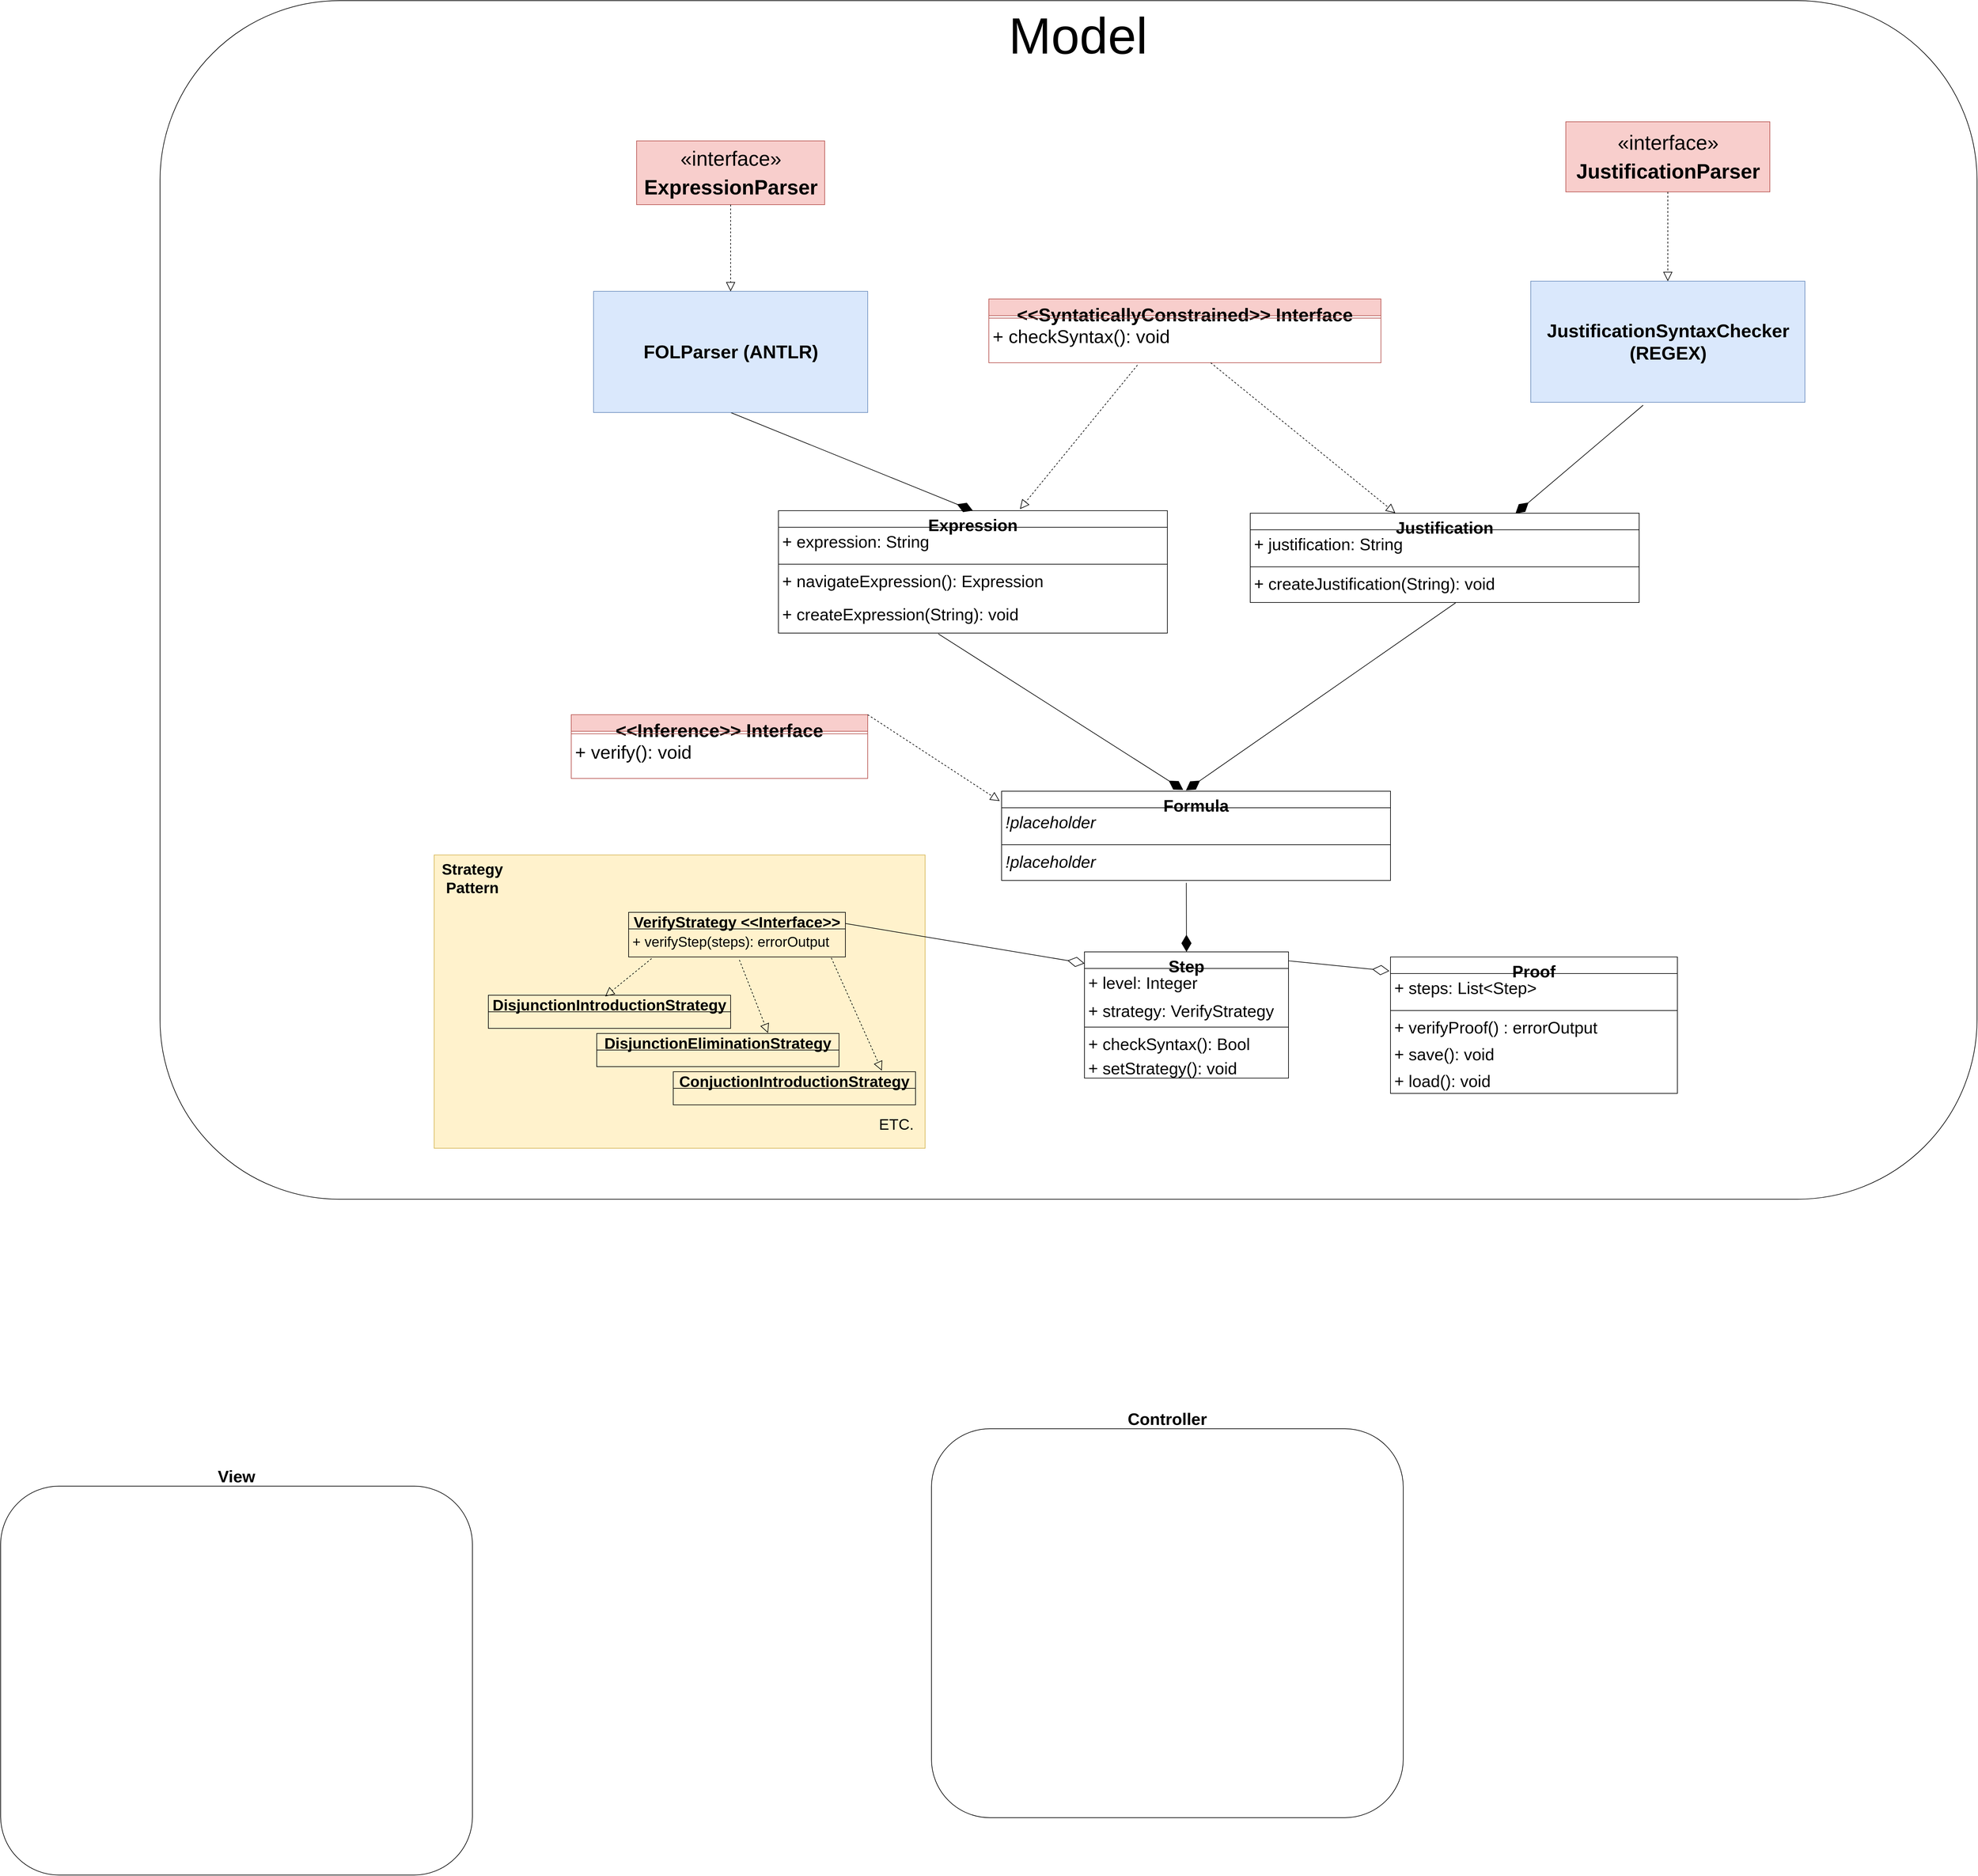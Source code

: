 <mxfile compressed="false" version="20.3.0" type="device">
  <diagram id="_EAnTtMXLhPySvSflAWC" name="Page-1">
    <mxGraphModel dx="4068" dy="4104" grid="1" gridSize="10" guides="1" tooltips="1" connect="1" arrows="1" fold="1" page="1" pageScale="1" pageWidth="850" pageHeight="1100" math="1" shadow="0">
      <root>
        <mxCell id="0" />
        <mxCell id="1" parent="0" />
        <mxCell id="SyyEjhrEqgdI9i5laMnA-6" value="" style="group" parent="1" vertex="1" connectable="0">
          <mxGeometry x="1120" y="420" width="740" height="640" as="geometry" />
        </mxCell>
        <mxCell id="SyyEjhrEqgdI9i5laMnA-7" value="" style="rounded=1;whiteSpace=wrap;html=1;" parent="SyyEjhrEqgdI9i5laMnA-6" vertex="1">
          <mxGeometry y="30" width="740" height="610" as="geometry" />
        </mxCell>
        <mxCell id="SyyEjhrEqgdI9i5laMnA-8" value="Controller" style="text;html=1;strokeColor=none;fillColor=none;align=center;verticalAlign=middle;whiteSpace=wrap;rounded=0;fontStyle=1;fontSize=26;" parent="SyyEjhrEqgdI9i5laMnA-6" vertex="1">
          <mxGeometry x="340" width="60" height="30" as="geometry" />
        </mxCell>
        <mxCell id="SyyEjhrEqgdI9i5laMnA-9" value="" style="group" parent="1" vertex="1" connectable="0">
          <mxGeometry x="-340" y="510" width="740" height="640" as="geometry" />
        </mxCell>
        <mxCell id="SyyEjhrEqgdI9i5laMnA-10" value="" style="rounded=1;whiteSpace=wrap;html=1;" parent="SyyEjhrEqgdI9i5laMnA-9" vertex="1">
          <mxGeometry y="30" width="740" height="610" as="geometry" />
        </mxCell>
        <mxCell id="SyyEjhrEqgdI9i5laMnA-11" value="View" style="text;html=1;strokeColor=none;fillColor=none;align=center;verticalAlign=middle;whiteSpace=wrap;rounded=0;fontStyle=1;fontSize=26;" parent="SyyEjhrEqgdI9i5laMnA-9" vertex="1">
          <mxGeometry x="340" width="60" height="30" as="geometry" />
        </mxCell>
        <mxCell id="SyyEjhrEqgdI9i5laMnA-1" value="" style="rounded=1;whiteSpace=wrap;html=1;" parent="1" vertex="1">
          <mxGeometry x="-90" y="-1790" width="2850" height="1880" as="geometry" />
        </mxCell>
        <mxCell id="SyyEjhrEqgdI9i5laMnA-97" value="" style="rounded=0;whiteSpace=wrap;html=1;fontSize=24;fillColor=#fff2cc;strokeColor=#d6b656;" parent="1" vertex="1">
          <mxGeometry x="340" y="-450" width="770" height="460" as="geometry" />
        </mxCell>
        <mxCell id="SyyEjhrEqgdI9i5laMnA-2" value="Model" style="text;html=1;strokeColor=none;fillColor=none;align=center;verticalAlign=middle;whiteSpace=wrap;rounded=0;fontStyle=0;fontSize=80;" parent="1" vertex="1">
          <mxGeometry x="1320" y="-1750" width="60" height="30" as="geometry" />
        </mxCell>
        <mxCell id="SyyEjhrEqgdI9i5laMnA-12" value="Proof" style="swimlane;fontStyle=1;align=center;verticalAlign=top;childLayout=stackLayout;horizontal=1;startSize=26;horizontalStack=0;resizeParent=1;resizeParentMax=0;resizeLast=0;collapsible=1;marginBottom=0;fontSize=26;" parent="1" vertex="1">
          <mxGeometry x="1840" y="-290" width="450" height="214" as="geometry" />
        </mxCell>
        <mxCell id="SyyEjhrEqgdI9i5laMnA-13" value="+ steps: List&lt;Step&gt;" style="text;strokeColor=none;fillColor=none;align=left;verticalAlign=top;spacingLeft=4;spacingRight=4;overflow=hidden;rotatable=0;points=[[0,0.5],[1,0.5]];portConstraint=eastwest;fontSize=26;" parent="SyyEjhrEqgdI9i5laMnA-12" vertex="1">
          <mxGeometry y="26" width="450" height="54" as="geometry" />
        </mxCell>
        <mxCell id="SyyEjhrEqgdI9i5laMnA-14" value="" style="line;strokeWidth=1;fillColor=none;align=left;verticalAlign=middle;spacingTop=-1;spacingLeft=3;spacingRight=3;rotatable=0;labelPosition=right;points=[];portConstraint=eastwest;fontSize=26;" parent="SyyEjhrEqgdI9i5laMnA-12" vertex="1">
          <mxGeometry y="80" width="450" height="8" as="geometry" />
        </mxCell>
        <mxCell id="SyyEjhrEqgdI9i5laMnA-77" value="+ verifyProof() : errorOutput" style="text;strokeColor=none;fillColor=none;align=left;verticalAlign=top;spacingLeft=4;spacingRight=4;overflow=hidden;rotatable=0;points=[[0,0.5],[1,0.5]];portConstraint=eastwest;fontSize=26;" parent="SyyEjhrEqgdI9i5laMnA-12" vertex="1">
          <mxGeometry y="88" width="450" height="42" as="geometry" />
        </mxCell>
        <mxCell id="SyyEjhrEqgdI9i5laMnA-69" value="+ save(): void" style="text;strokeColor=none;fillColor=none;align=left;verticalAlign=top;spacingLeft=4;spacingRight=4;overflow=hidden;rotatable=0;points=[[0,0.5],[1,0.5]];portConstraint=eastwest;fontSize=26;" parent="SyyEjhrEqgdI9i5laMnA-12" vertex="1">
          <mxGeometry y="130" width="450" height="42" as="geometry" />
        </mxCell>
        <mxCell id="SyyEjhrEqgdI9i5laMnA-70" value="+ load(): void" style="text;strokeColor=none;fillColor=none;align=left;verticalAlign=top;spacingLeft=4;spacingRight=4;overflow=hidden;rotatable=0;points=[[0,0.5],[1,0.5]];portConstraint=eastwest;fontSize=26;" parent="SyyEjhrEqgdI9i5laMnA-12" vertex="1">
          <mxGeometry y="172" width="450" height="42" as="geometry" />
        </mxCell>
        <mxCell id="SyyEjhrEqgdI9i5laMnA-55" value="Step" style="swimlane;fontStyle=1;align=center;verticalAlign=top;childLayout=stackLayout;horizontal=1;startSize=26;horizontalStack=0;resizeParent=1;resizeParentMax=0;resizeLast=0;collapsible=1;marginBottom=0;fontSize=26;" parent="1" vertex="1">
          <mxGeometry x="1360" y="-298" width="320" height="198" as="geometry" />
        </mxCell>
        <mxCell id="SyyEjhrEqgdI9i5laMnA-60" value="+ level: Integer" style="text;strokeColor=none;fillColor=none;align=left;verticalAlign=top;spacingLeft=4;spacingRight=4;overflow=hidden;rotatable=0;points=[[0,0.5],[1,0.5]];portConstraint=eastwest;fontSize=26;" parent="SyyEjhrEqgdI9i5laMnA-55" vertex="1">
          <mxGeometry y="26" width="320" height="44" as="geometry" />
        </mxCell>
        <mxCell id="W281sDOfN9Owr19NoChG-3" value="+ strategy: VerifyStrategy" style="text;strokeColor=none;fillColor=none;align=left;verticalAlign=top;spacingLeft=4;spacingRight=4;overflow=hidden;rotatable=0;points=[[0,0.5],[1,0.5]];portConstraint=eastwest;fontSize=26;" vertex="1" parent="SyyEjhrEqgdI9i5laMnA-55">
          <mxGeometry y="70" width="320" height="44" as="geometry" />
        </mxCell>
        <mxCell id="SyyEjhrEqgdI9i5laMnA-57" value="" style="line;strokeWidth=1;fillColor=none;align=left;verticalAlign=middle;spacingTop=-1;spacingLeft=3;spacingRight=3;rotatable=0;labelPosition=right;points=[];portConstraint=eastwest;fontSize=26;" parent="SyyEjhrEqgdI9i5laMnA-55" vertex="1">
          <mxGeometry y="114" width="320" height="8" as="geometry" />
        </mxCell>
        <mxCell id="SyyEjhrEqgdI9i5laMnA-58" value="+ checkSyntax(): Bool" style="text;strokeColor=none;fillColor=none;align=left;verticalAlign=top;spacingLeft=4;spacingRight=4;overflow=hidden;rotatable=0;points=[[0,0.5],[1,0.5]];portConstraint=eastwest;fontSize=26;" parent="SyyEjhrEqgdI9i5laMnA-55" vertex="1">
          <mxGeometry y="122" width="320" height="38" as="geometry" />
        </mxCell>
        <mxCell id="W281sDOfN9Owr19NoChG-4" value="+ setStrategy(): void" style="text;strokeColor=none;fillColor=none;align=left;verticalAlign=top;spacingLeft=4;spacingRight=4;overflow=hidden;rotatable=0;points=[[0,0.5],[1,0.5]];portConstraint=eastwest;fontSize=26;" vertex="1" parent="SyyEjhrEqgdI9i5laMnA-55">
          <mxGeometry y="160" width="320" height="38" as="geometry" />
        </mxCell>
        <mxCell id="SyyEjhrEqgdI9i5laMnA-71" value="Expression" style="swimlane;fontStyle=1;align=center;verticalAlign=top;childLayout=stackLayout;horizontal=1;startSize=26;horizontalStack=0;resizeParent=1;resizeParentMax=0;resizeLast=0;collapsible=1;marginBottom=0;fontSize=26;" parent="1" vertex="1">
          <mxGeometry x="880" y="-990" width="610" height="192" as="geometry" />
        </mxCell>
        <mxCell id="SyyEjhrEqgdI9i5laMnA-72" value="+ expression: String" style="text;strokeColor=none;fillColor=none;align=left;verticalAlign=top;spacingLeft=4;spacingRight=4;overflow=hidden;rotatable=0;points=[[0,0.5],[1,0.5]];portConstraint=eastwest;fontSize=26;fontStyle=0" parent="SyyEjhrEqgdI9i5laMnA-71" vertex="1">
          <mxGeometry y="26" width="610" height="54" as="geometry" />
        </mxCell>
        <mxCell id="SyyEjhrEqgdI9i5laMnA-73" value="" style="line;strokeWidth=1;fillColor=none;align=left;verticalAlign=middle;spacingTop=-1;spacingLeft=3;spacingRight=3;rotatable=0;labelPosition=right;points=[];portConstraint=eastwest;fontSize=26;" parent="SyyEjhrEqgdI9i5laMnA-71" vertex="1">
          <mxGeometry y="80" width="610" height="8" as="geometry" />
        </mxCell>
        <mxCell id="SyyEjhrEqgdI9i5laMnA-75" value="+ navigateExpression(): Expression" style="text;strokeColor=none;fillColor=none;align=left;verticalAlign=top;spacingLeft=4;spacingRight=4;overflow=hidden;rotatable=0;points=[[0,0.5],[1,0.5]];portConstraint=eastwest;fontSize=26;" parent="SyyEjhrEqgdI9i5laMnA-71" vertex="1">
          <mxGeometry y="88" width="610" height="52" as="geometry" />
        </mxCell>
        <mxCell id="W281sDOfN9Owr19NoChG-12" value="+ createExpression(String): void" style="text;strokeColor=none;fillColor=none;align=left;verticalAlign=top;spacingLeft=4;spacingRight=4;overflow=hidden;rotatable=0;points=[[0,0.5],[1,0.5]];portConstraint=eastwest;fontSize=26;" vertex="1" parent="SyyEjhrEqgdI9i5laMnA-71">
          <mxGeometry y="140" width="610" height="52" as="geometry" />
        </mxCell>
        <mxCell id="SyyEjhrEqgdI9i5laMnA-79" value="" style="endArrow=diamondThin;endFill=0;endSize=24;html=1;rounded=0;fontSize=26;entryX=0;entryY=0.091;entryDx=0;entryDy=0;exitX=1;exitY=0.25;exitDx=0;exitDy=0;entryPerimeter=0;" parent="1" source="SyyEjhrEqgdI9i5laMnA-83" target="SyyEjhrEqgdI9i5laMnA-55" edge="1">
          <mxGeometry width="160" relative="1" as="geometry">
            <mxPoint x="905" y="-390" as="sourcePoint" />
            <mxPoint x="1345" y="-262.0" as="targetPoint" />
          </mxGeometry>
        </mxCell>
        <mxCell id="SyyEjhrEqgdI9i5laMnA-83" value="VerifyStrategy &lt;&lt;Interface&gt;&gt;" style="swimlane;fontStyle=1;childLayout=stackLayout;horizontal=1;startSize=26;fillColor=none;horizontalStack=0;resizeParent=1;resizeParentMax=0;resizeLast=0;collapsible=1;marginBottom=0;fontSize=24;" parent="1" vertex="1">
          <mxGeometry x="645" y="-360" width="340" height="70" as="geometry" />
        </mxCell>
        <mxCell id="SyyEjhrEqgdI9i5laMnA-84" value="+ verifyStep(steps): errorOutput" style="text;strokeColor=none;fillColor=none;align=left;verticalAlign=top;spacingLeft=4;spacingRight=4;overflow=hidden;rotatable=0;points=[[0,0.5],[1,0.5]];portConstraint=eastwest;fontSize=22;" parent="SyyEjhrEqgdI9i5laMnA-83" vertex="1">
          <mxGeometry y="26" width="340" height="44" as="geometry" />
        </mxCell>
        <mxCell id="SyyEjhrEqgdI9i5laMnA-87" value="DisjunctionEliminationStrategy" style="swimlane;fontStyle=1;childLayout=stackLayout;horizontal=1;startSize=26;fillColor=none;horizontalStack=0;resizeParent=1;resizeParentMax=0;resizeLast=0;collapsible=1;marginBottom=0;fontSize=24;" parent="1" vertex="1">
          <mxGeometry x="595" y="-170" width="380" height="52" as="geometry" />
        </mxCell>
        <mxCell id="SyyEjhrEqgdI9i5laMnA-92" value="DisjunctionIntroductionStrategy" style="swimlane;fontStyle=1;childLayout=stackLayout;horizontal=1;startSize=26;fillColor=none;horizontalStack=0;resizeParent=1;resizeParentMax=0;resizeLast=0;collapsible=1;marginBottom=0;fontSize=24;" parent="1" vertex="1">
          <mxGeometry x="425" y="-230" width="380" height="52" as="geometry" />
        </mxCell>
        <mxCell id="SyyEjhrEqgdI9i5laMnA-93" value="ConjuctionIntroductionStrategy" style="swimlane;fontStyle=1;childLayout=stackLayout;horizontal=1;startSize=26;fillColor=none;horizontalStack=0;resizeParent=1;resizeParentMax=0;resizeLast=0;collapsible=1;marginBottom=0;fontSize=24;" parent="1" vertex="1">
          <mxGeometry x="715" y="-110" width="380" height="52" as="geometry" />
        </mxCell>
        <mxCell id="SyyEjhrEqgdI9i5laMnA-94" value="" style="endArrow=block;dashed=1;endFill=0;endSize=12;html=1;rounded=0;fontSize=24;entryX=0.482;entryY=0.036;entryDx=0;entryDy=0;entryPerimeter=0;exitX=0.106;exitY=1.057;exitDx=0;exitDy=0;exitPerimeter=0;" parent="1" source="SyyEjhrEqgdI9i5laMnA-84" target="SyyEjhrEqgdI9i5laMnA-92" edge="1">
          <mxGeometry width="160" relative="1" as="geometry">
            <mxPoint x="445" y="-520" as="sourcePoint" />
            <mxPoint x="605" y="-520" as="targetPoint" />
          </mxGeometry>
        </mxCell>
        <mxCell id="SyyEjhrEqgdI9i5laMnA-95" value="" style="endArrow=block;dashed=1;endFill=0;endSize=12;html=1;rounded=0;fontSize=24;entryX=0.707;entryY=-0.014;entryDx=0;entryDy=0;entryPerimeter=0;exitX=0.511;exitY=1.105;exitDx=0;exitDy=0;exitPerimeter=0;" parent="1" source="SyyEjhrEqgdI9i5laMnA-84" target="SyyEjhrEqgdI9i5laMnA-87" edge="1">
          <mxGeometry width="160" relative="1" as="geometry">
            <mxPoint x="754.88" y="-509.992" as="sourcePoint" />
            <mxPoint x="608.16" y="-468.128" as="targetPoint" />
          </mxGeometry>
        </mxCell>
        <mxCell id="SyyEjhrEqgdI9i5laMnA-96" value="" style="endArrow=block;dashed=1;endFill=0;endSize=12;html=1;rounded=0;fontSize=24;entryX=0.861;entryY=-0.034;entryDx=0;entryDy=0;entryPerimeter=0;exitX=0.935;exitY=1.033;exitDx=0;exitDy=0;exitPerimeter=0;" parent="1" source="SyyEjhrEqgdI9i5laMnA-84" target="SyyEjhrEqgdI9i5laMnA-93" edge="1">
          <mxGeometry width="160" relative="1" as="geometry">
            <mxPoint x="798.74" y="-513.38" as="sourcePoint" />
            <mxPoint x="873.66" y="-400.728" as="targetPoint" />
          </mxGeometry>
        </mxCell>
        <mxCell id="SyyEjhrEqgdI9i5laMnA-98" value="&lt;b&gt;Strategy Pattern&lt;/b&gt;" style="text;html=1;strokeColor=none;fillColor=none;align=center;verticalAlign=middle;whiteSpace=wrap;rounded=0;fontSize=24;" parent="1" vertex="1">
          <mxGeometry x="355" y="-440" width="90" height="54" as="geometry" />
        </mxCell>
        <mxCell id="SyyEjhrEqgdI9i5laMnA-99" value="ETC." style="text;html=1;strokeColor=none;fillColor=none;align=center;verticalAlign=middle;whiteSpace=wrap;rounded=0;fontSize=24;" parent="1" vertex="1">
          <mxGeometry x="1035" y="-42" width="60" height="30" as="geometry" />
        </mxCell>
        <mxCell id="tcB_iO83I7PVbcOzApR5-6" value="" style="endArrow=diamondThin;endFill=1;endSize=24;html=1;rounded=0;entryX=0.5;entryY=0;entryDx=0;entryDy=0;exitX=0.5;exitY=1;exitDx=0;exitDy=0;" parent="1" source="W281sDOfN9Owr19NoChG-7" target="SyyEjhrEqgdI9i5laMnA-71" edge="1">
          <mxGeometry width="160" relative="1" as="geometry">
            <mxPoint x="834.722" y="-1126" as="sourcePoint" />
            <mxPoint x="640" y="-1130" as="targetPoint" />
          </mxGeometry>
        </mxCell>
        <mxCell id="W281sDOfN9Owr19NoChG-7" value="&lt;span style=&quot;font-size: 29px;&quot;&gt;&lt;b&gt;FOLParser (ANTLR)&lt;/b&gt;&lt;/span&gt;" style="html=1;fillColor=#dae8fc;strokeColor=#6c8ebf;" vertex="1" parent="1">
          <mxGeometry x="590" y="-1334" width="430" height="190" as="geometry" />
        </mxCell>
        <mxCell id="W281sDOfN9Owr19NoChG-15" value="Formula" style="swimlane;fontStyle=1;align=center;verticalAlign=top;childLayout=stackLayout;horizontal=1;startSize=26;horizontalStack=0;resizeParent=1;resizeParentMax=0;resizeLast=0;collapsible=1;marginBottom=0;fontSize=26;" vertex="1" parent="1">
          <mxGeometry x="1230" y="-550" width="610" height="140" as="geometry" />
        </mxCell>
        <mxCell id="W281sDOfN9Owr19NoChG-16" value="!placeholder" style="text;strokeColor=none;fillColor=none;align=left;verticalAlign=top;spacingLeft=4;spacingRight=4;overflow=hidden;rotatable=0;points=[[0,0.5],[1,0.5]];portConstraint=eastwest;fontSize=26;fontStyle=2" vertex="1" parent="W281sDOfN9Owr19NoChG-15">
          <mxGeometry y="26" width="610" height="54" as="geometry" />
        </mxCell>
        <mxCell id="W281sDOfN9Owr19NoChG-17" value="" style="line;strokeWidth=1;fillColor=none;align=left;verticalAlign=middle;spacingTop=-1;spacingLeft=3;spacingRight=3;rotatable=0;labelPosition=right;points=[];portConstraint=eastwest;fontSize=26;" vertex="1" parent="W281sDOfN9Owr19NoChG-15">
          <mxGeometry y="80" width="610" height="8" as="geometry" />
        </mxCell>
        <mxCell id="W281sDOfN9Owr19NoChG-18" value="!placeholder" style="text;strokeColor=none;fillColor=none;align=left;verticalAlign=top;spacingLeft=4;spacingRight=4;overflow=hidden;rotatable=0;points=[[0,0.5],[1,0.5]];portConstraint=eastwest;fontSize=26;fontStyle=2" vertex="1" parent="W281sDOfN9Owr19NoChG-15">
          <mxGeometry y="88" width="610" height="52" as="geometry" />
        </mxCell>
        <mxCell id="W281sDOfN9Owr19NoChG-22" value="Justification" style="swimlane;fontStyle=1;align=center;verticalAlign=top;childLayout=stackLayout;horizontal=1;startSize=26;horizontalStack=0;resizeParent=1;resizeParentMax=0;resizeLast=0;collapsible=1;marginBottom=0;fontSize=26;" vertex="1" parent="1">
          <mxGeometry x="1620" y="-986" width="610" height="140" as="geometry" />
        </mxCell>
        <mxCell id="W281sDOfN9Owr19NoChG-23" value="+ justification: String" style="text;strokeColor=none;fillColor=none;align=left;verticalAlign=top;spacingLeft=4;spacingRight=4;overflow=hidden;rotatable=0;points=[[0,0.5],[1,0.5]];portConstraint=eastwest;fontSize=26;fontStyle=0" vertex="1" parent="W281sDOfN9Owr19NoChG-22">
          <mxGeometry y="26" width="610" height="54" as="geometry" />
        </mxCell>
        <mxCell id="W281sDOfN9Owr19NoChG-24" value="" style="line;strokeWidth=1;fillColor=none;align=left;verticalAlign=middle;spacingTop=-1;spacingLeft=3;spacingRight=3;rotatable=0;labelPosition=right;points=[];portConstraint=eastwest;fontSize=26;" vertex="1" parent="W281sDOfN9Owr19NoChG-22">
          <mxGeometry y="80" width="610" height="8" as="geometry" />
        </mxCell>
        <mxCell id="W281sDOfN9Owr19NoChG-26" value="+ createJustification(String): void" style="text;strokeColor=none;fillColor=none;align=left;verticalAlign=top;spacingLeft=4;spacingRight=4;overflow=hidden;rotatable=0;points=[[0,0.5],[1,0.5]];portConstraint=eastwest;fontSize=26;" vertex="1" parent="W281sDOfN9Owr19NoChG-22">
          <mxGeometry y="88" width="610" height="52" as="geometry" />
        </mxCell>
        <mxCell id="W281sDOfN9Owr19NoChG-31" value="" style="endArrow=diamondThin;endFill=1;endSize=24;html=1;rounded=0;fontSize=29;entryX=0.467;entryY=-0.014;entryDx=0;entryDy=0;entryPerimeter=0;exitX=0.411;exitY=1.022;exitDx=0;exitDy=0;exitPerimeter=0;" edge="1" parent="1" source="W281sDOfN9Owr19NoChG-12" target="W281sDOfN9Owr19NoChG-15">
          <mxGeometry width="160" relative="1" as="geometry">
            <mxPoint x="1174.63" y="-745.428" as="sourcePoint" />
            <mxPoint x="1250" y="-670" as="targetPoint" />
          </mxGeometry>
        </mxCell>
        <mxCell id="W281sDOfN9Owr19NoChG-32" value="" style="endArrow=diamondThin;endFill=1;endSize=24;html=1;rounded=0;fontSize=29;exitX=0.528;exitY=1.011;exitDx=0;exitDy=0;exitPerimeter=0;entryX=0.474;entryY=-0.009;entryDx=0;entryDy=0;entryPerimeter=0;" edge="1" parent="1" source="W281sDOfN9Owr19NoChG-26" target="W281sDOfN9Owr19NoChG-15">
          <mxGeometry width="160" relative="1" as="geometry">
            <mxPoint x="1940.25" y="-791.712" as="sourcePoint" />
            <mxPoint x="1790" y="-650" as="targetPoint" />
          </mxGeometry>
        </mxCell>
        <mxCell id="W281sDOfN9Owr19NoChG-33" value="" style="endArrow=diamondThin;endFill=1;endSize=24;html=1;rounded=0;fontSize=29;entryX=0.5;entryY=0;entryDx=0;entryDy=0;exitX=0.475;exitY=1.071;exitDx=0;exitDy=0;exitPerimeter=0;" edge="1" parent="1" source="W281sDOfN9Owr19NoChG-18" target="SyyEjhrEqgdI9i5laMnA-55">
          <mxGeometry width="160" relative="1" as="geometry">
            <mxPoint x="840" y="-460" as="sourcePoint" />
            <mxPoint x="1000" y="-460" as="targetPoint" />
          </mxGeometry>
        </mxCell>
        <mxCell id="W281sDOfN9Owr19NoChG-34" value="&lt;&lt;Inference&gt;&gt; Interface" style="swimlane;fontStyle=1;align=center;verticalAlign=top;childLayout=stackLayout;horizontal=1;startSize=26;horizontalStack=0;resizeParent=1;resizeParentMax=0;resizeLast=0;collapsible=1;marginBottom=0;fontSize=29;fillColor=#f8cecc;strokeColor=#b85450;" vertex="1" parent="1">
          <mxGeometry x="555" y="-670" width="465" height="100" as="geometry" />
        </mxCell>
        <mxCell id="W281sDOfN9Owr19NoChG-36" value="" style="line;strokeWidth=1;fillColor=none;align=left;verticalAlign=middle;spacingTop=-1;spacingLeft=3;spacingRight=3;rotatable=0;labelPosition=right;points=[];portConstraint=eastwest;strokeColor=inherit;fontSize=29;" vertex="1" parent="W281sDOfN9Owr19NoChG-34">
          <mxGeometry y="26" width="465" height="8" as="geometry" />
        </mxCell>
        <mxCell id="W281sDOfN9Owr19NoChG-37" value="+ verify(): void" style="text;strokeColor=none;fillColor=none;align=left;verticalAlign=top;spacingLeft=4;spacingRight=4;overflow=hidden;rotatable=0;points=[[0,0.5],[1,0.5]];portConstraint=eastwest;fontSize=29;" vertex="1" parent="W281sDOfN9Owr19NoChG-34">
          <mxGeometry y="34" width="465" height="66" as="geometry" />
        </mxCell>
        <mxCell id="W281sDOfN9Owr19NoChG-38" value="" style="endArrow=block;dashed=1;endFill=0;endSize=12;html=1;rounded=0;fontSize=29;entryX=-0.005;entryY=0.11;entryDx=0;entryDy=0;entryPerimeter=0;exitX=1;exitY=0;exitDx=0;exitDy=0;" edge="1" parent="1" source="W281sDOfN9Owr19NoChG-34" target="W281sDOfN9Owr19NoChG-15">
          <mxGeometry width="160" relative="1" as="geometry">
            <mxPoint x="2180" y="-490" as="sourcePoint" />
            <mxPoint x="2340" y="-490" as="targetPoint" />
          </mxGeometry>
        </mxCell>
        <mxCell id="W281sDOfN9Owr19NoChG-43" value="&lt;&lt;SyntaticallyConstrained&gt;&gt; Interface" style="swimlane;fontStyle=1;align=center;verticalAlign=top;childLayout=stackLayout;horizontal=1;startSize=26;horizontalStack=0;resizeParent=1;resizeParentMax=0;resizeLast=0;collapsible=1;marginBottom=0;fontSize=29;fillColor=#f8cecc;strokeColor=#b85450;" vertex="1" parent="1">
          <mxGeometry x="1210" y="-1322" width="615" height="100" as="geometry" />
        </mxCell>
        <mxCell id="W281sDOfN9Owr19NoChG-44" value="" style="line;strokeWidth=1;fillColor=none;align=left;verticalAlign=middle;spacingTop=-1;spacingLeft=3;spacingRight=3;rotatable=0;labelPosition=right;points=[];portConstraint=eastwest;strokeColor=inherit;fontSize=29;" vertex="1" parent="W281sDOfN9Owr19NoChG-43">
          <mxGeometry y="26" width="615" height="8" as="geometry" />
        </mxCell>
        <mxCell id="W281sDOfN9Owr19NoChG-45" value="+ checkSyntax(): void" style="text;strokeColor=none;fillColor=none;align=left;verticalAlign=top;spacingLeft=4;spacingRight=4;overflow=hidden;rotatable=0;points=[[0,0.5],[1,0.5]];portConstraint=eastwest;fontSize=29;" vertex="1" parent="W281sDOfN9Owr19NoChG-43">
          <mxGeometry y="34" width="615" height="66" as="geometry" />
        </mxCell>
        <mxCell id="W281sDOfN9Owr19NoChG-48" value="" style="endArrow=block;dashed=1;endFill=0;endSize=12;html=1;rounded=0;fontSize=29;entryX=0.373;entryY=-0.002;entryDx=0;entryDy=0;entryPerimeter=0;" edge="1" parent="1" source="W281sDOfN9Owr19NoChG-45" target="W281sDOfN9Owr19NoChG-22">
          <mxGeometry width="160" relative="1" as="geometry">
            <mxPoint x="1580" y="-1100" as="sourcePoint" />
            <mxPoint x="1840" y="-1000" as="targetPoint" />
          </mxGeometry>
        </mxCell>
        <mxCell id="W281sDOfN9Owr19NoChG-49" value="" style="endArrow=block;dashed=1;endFill=0;endSize=12;html=1;rounded=0;fontSize=29;entryX=0.621;entryY=-0.013;entryDx=0;entryDy=0;entryPerimeter=0;exitX=0.379;exitY=1.056;exitDx=0;exitDy=0;exitPerimeter=0;" edge="1" parent="1" source="W281sDOfN9Owr19NoChG-45" target="SyyEjhrEqgdI9i5laMnA-71">
          <mxGeometry width="160" relative="1" as="geometry">
            <mxPoint x="1300" y="-1100" as="sourcePoint" />
            <mxPoint x="1460" y="-1100" as="targetPoint" />
          </mxGeometry>
        </mxCell>
        <mxCell id="W281sDOfN9Owr19NoChG-50" value="&lt;span style=&quot;font-size: 29px;&quot;&gt;&lt;b&gt;JustificationSyntaxChecker&lt;br&gt;(REGEX)&lt;br&gt;&lt;/b&gt;&lt;/span&gt;" style="html=1;fillColor=#dae8fc;strokeColor=#6c8ebf;" vertex="1" parent="1">
          <mxGeometry x="2060" y="-1350" width="430" height="190" as="geometry" />
        </mxCell>
        <mxCell id="W281sDOfN9Owr19NoChG-51" value="" style="endArrow=diamondThin;endFill=1;endSize=24;html=1;rounded=0;entryX=0.682;entryY=0.004;entryDx=0;entryDy=0;exitX=0.41;exitY=1.024;exitDx=0;exitDy=0;exitPerimeter=0;entryPerimeter=0;" edge="1" parent="1" source="W281sDOfN9Owr19NoChG-50" target="W281sDOfN9Owr19NoChG-22">
          <mxGeometry width="160" relative="1" as="geometry">
            <mxPoint x="815" y="-1134" as="sourcePoint" />
            <mxPoint x="1195" y="-980" as="targetPoint" />
          </mxGeometry>
        </mxCell>
        <mxCell id="W281sDOfN9Owr19NoChG-52" value="" style="endArrow=diamondThin;endFill=0;endSize=24;html=1;rounded=0;fontSize=29;entryX=-0.004;entryY=-0.074;entryDx=0;entryDy=0;entryPerimeter=0;exitX=1;exitY=0.071;exitDx=0;exitDy=0;exitPerimeter=0;" edge="1" parent="1" source="SyyEjhrEqgdI9i5laMnA-55" target="SyyEjhrEqgdI9i5laMnA-13">
          <mxGeometry width="160" relative="1" as="geometry">
            <mxPoint x="1490" y="50" as="sourcePoint" />
            <mxPoint x="1650" y="50" as="targetPoint" />
          </mxGeometry>
        </mxCell>
        <mxCell id="W281sDOfN9Owr19NoChG-61" value="&lt;font style=&quot;font-size: 32px; line-height: 1.4;&quot;&gt;«interface»&lt;br style=&quot;font-size: 32px;&quot;&gt;&lt;b style=&quot;font-size: 32px;&quot;&gt;ExpressionParser&lt;/b&gt;&lt;/font&gt;" style="html=1;fontSize=32;fillColor=#f8cecc;strokeColor=#b85450;" vertex="1" parent="1">
          <mxGeometry x="657.5" y="-1570" width="295" height="100" as="geometry" />
        </mxCell>
        <mxCell id="W281sDOfN9Owr19NoChG-63" value="" style="endArrow=block;dashed=1;endFill=0;endSize=12;html=1;rounded=0;fontSize=40;entryX=0.5;entryY=0;entryDx=0;entryDy=0;exitX=0.5;exitY=1;exitDx=0;exitDy=0;" edge="1" parent="1" source="W281sDOfN9Owr19NoChG-61" target="W281sDOfN9Owr19NoChG-7">
          <mxGeometry width="160" relative="1" as="geometry">
            <mxPoint x="170" y="-1340" as="sourcePoint" />
            <mxPoint x="330" y="-1340" as="targetPoint" />
          </mxGeometry>
        </mxCell>
        <mxCell id="W281sDOfN9Owr19NoChG-65" value="&lt;font style=&quot;font-size: 32px; line-height: 1.4;&quot;&gt;«interface»&lt;br style=&quot;font-size: 32px;&quot;&gt;&lt;b style=&quot;font-size: 32px;&quot;&gt;JustificationParser&lt;/b&gt;&lt;/font&gt;" style="html=1;fontSize=32;fillColor=#f8cecc;strokeColor=#b85450;" vertex="1" parent="1">
          <mxGeometry x="2115" y="-1600" width="320" height="110" as="geometry" />
        </mxCell>
        <mxCell id="W281sDOfN9Owr19NoChG-66" value="" style="endArrow=block;dashed=1;endFill=0;endSize=12;html=1;rounded=0;fontSize=40;entryX=0.5;entryY=0;entryDx=0;entryDy=0;exitX=0.5;exitY=1;exitDx=0;exitDy=0;" edge="1" parent="1" source="W281sDOfN9Owr19NoChG-65" target="W281sDOfN9Owr19NoChG-50">
          <mxGeometry width="160" relative="1" as="geometry">
            <mxPoint x="2380" y="-1470" as="sourcePoint" />
            <mxPoint x="2380" y="-1334" as="targetPoint" />
          </mxGeometry>
        </mxCell>
      </root>
    </mxGraphModel>
  </diagram>
</mxfile>
